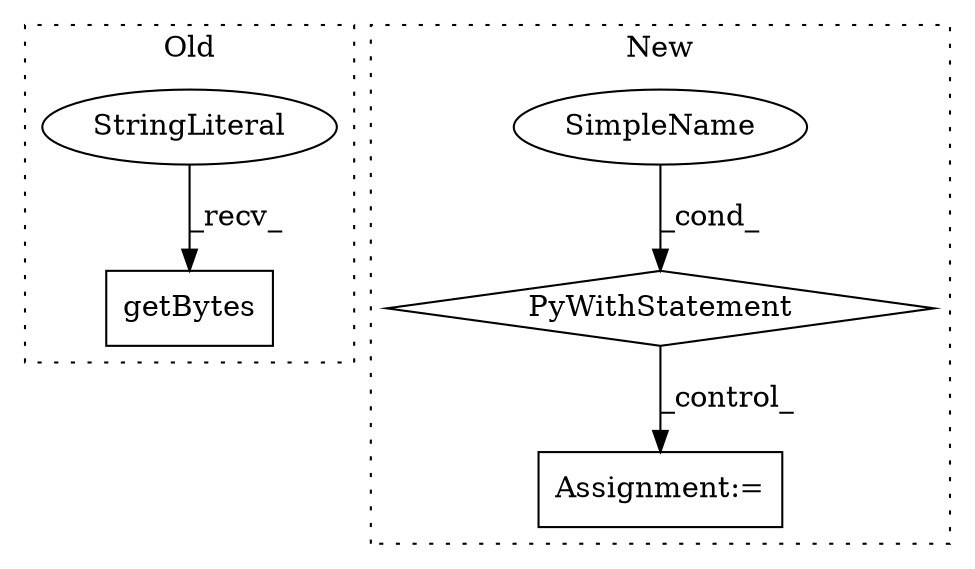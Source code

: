 digraph G {
subgraph cluster0 {
1 [label="getBytes" a="32" s="19687" l="10" shape="box"];
3 [label="StringLiteral" a="45" s="19253" l="433" shape="ellipse"];
label = "Old";
style="dotted";
}
subgraph cluster1 {
2 [label="PyWithStatement" a="104" s="19119,19149" l="10,2" shape="diamond"];
4 [label="SimpleName" a="42" s="" l="" shape="ellipse"];
5 [label="Assignment:=" a="7" s="19952" l="1" shape="box"];
label = "New";
style="dotted";
}
2 -> 5 [label="_control_"];
3 -> 1 [label="_recv_"];
4 -> 2 [label="_cond_"];
}